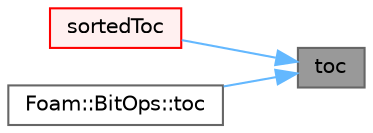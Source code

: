 digraph "toc"
{
 // LATEX_PDF_SIZE
  bgcolor="transparent";
  edge [fontname=Helvetica,fontsize=10,labelfontname=Helvetica,labelfontsize=10];
  node [fontname=Helvetica,fontsize=10,shape=box,height=0.2,width=0.4];
  rankdir="RL";
  Node1 [id="Node000001",label="toc",height=0.2,width=0.4,color="gray40", fillcolor="grey60", style="filled", fontcolor="black",tooltip=" "];
  Node1 -> Node2 [id="edge1_Node000001_Node000002",dir="back",color="steelblue1",style="solid",tooltip=" "];
  Node2 [id="Node000002",label="sortedToc",height=0.2,width=0.4,color="red", fillcolor="#FFF0F0", style="filled",URL="$classFoam_1_1bitSet.html#a17f4e183a82cc2babc9f3a0e196e8c68",tooltip=" "];
  Node1 -> Node7 [id="edge2_Node000001_Node000007",dir="back",color="steelblue1",style="solid",tooltip=" "];
  Node7 [id="Node000007",label="Foam::BitOps::toc",height=0.2,width=0.4,color="grey40", fillcolor="white", style="filled",URL="$namespaceFoam_1_1BitOps.html#acaa90894c5caa1307c21f1ddc01f644d",tooltip=" "];
}
